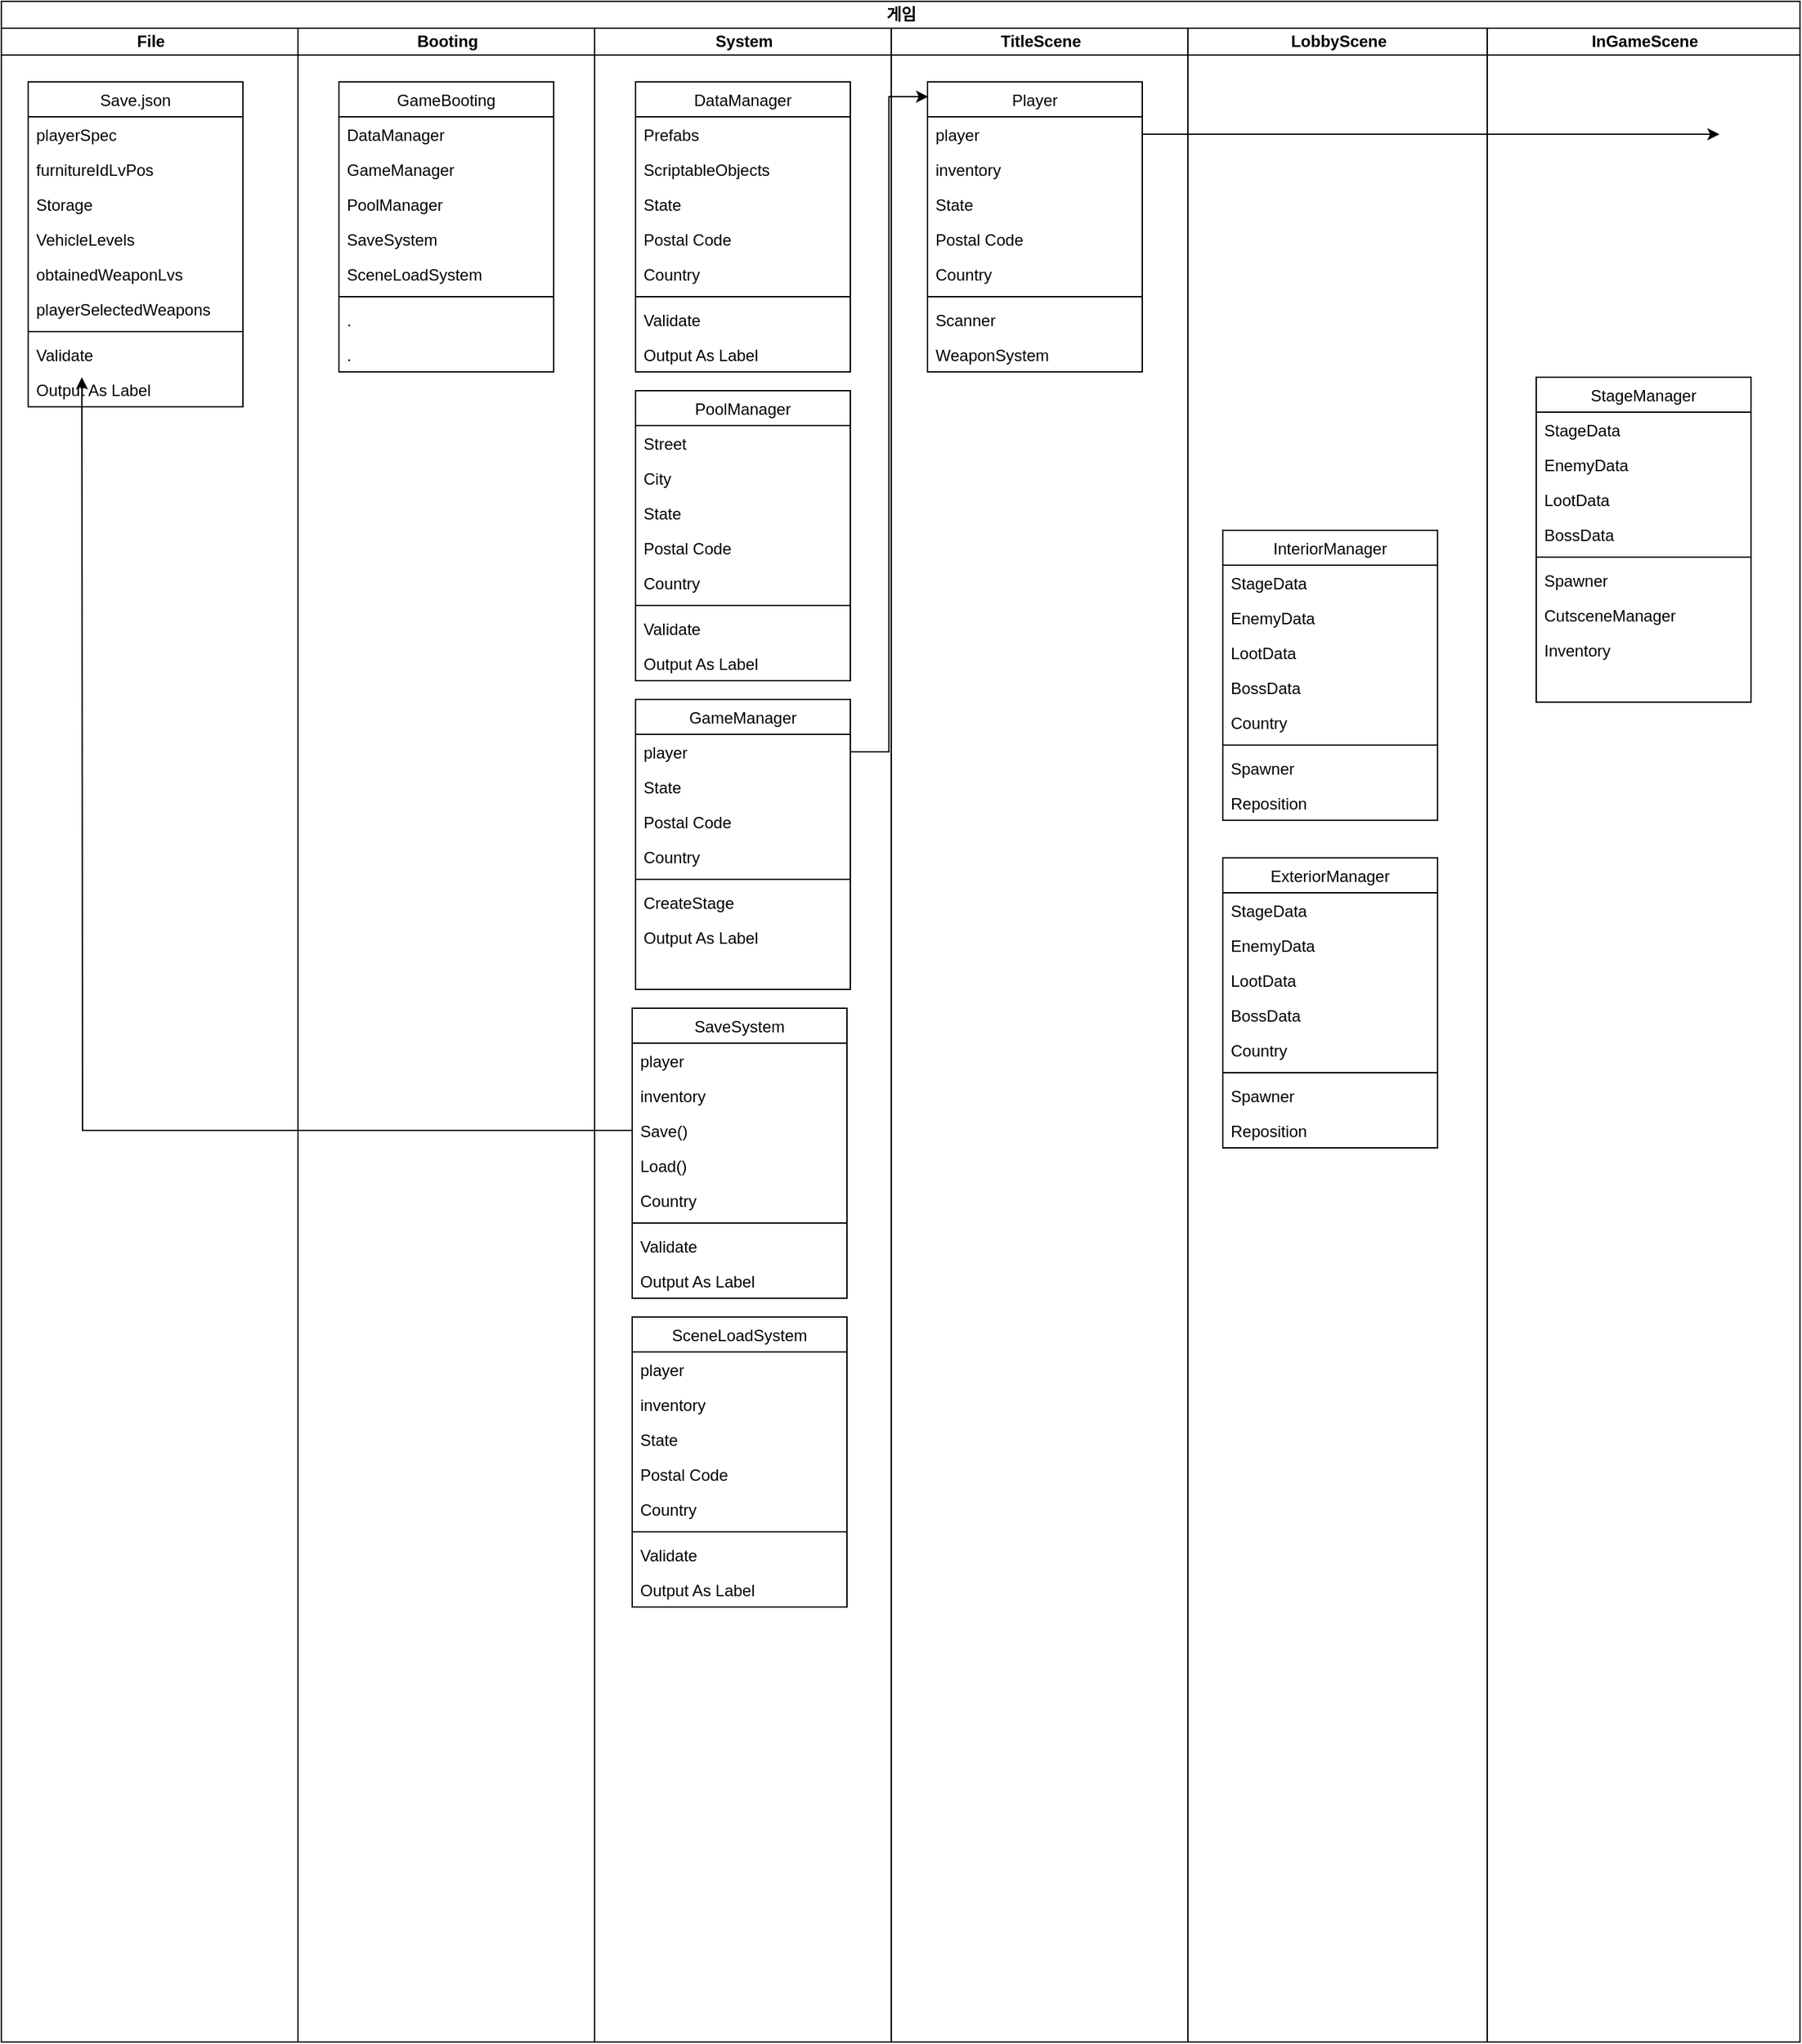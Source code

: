 <mxfile version="24.7.17">
  <diagram id="C5RBs43oDa-KdzZeNtuy" name="Page-1">
    <mxGraphModel dx="1619" dy="1105" grid="1" gridSize="10" guides="1" tooltips="1" connect="1" arrows="1" fold="1" page="1" pageScale="1" pageWidth="827" pageHeight="1169" math="0" shadow="0">
      <root>
        <mxCell id="WIyWlLk6GJQsqaUBKTNV-0" />
        <mxCell id="WIyWlLk6GJQsqaUBKTNV-1" parent="WIyWlLk6GJQsqaUBKTNV-0" />
        <mxCell id="b9hVKw5elzQhcx7nUlML-0" value="게임" style="swimlane;childLayout=stackLayout;resizeParent=1;resizeParentMax=0;startSize=20;html=1;" parent="WIyWlLk6GJQsqaUBKTNV-1" vertex="1">
          <mxGeometry x="-540" width="1340" height="1520" as="geometry" />
        </mxCell>
        <mxCell id="b9hVKw5elzQhcx7nUlML-24" value="File" style="swimlane;startSize=20;html=1;" parent="b9hVKw5elzQhcx7nUlML-0" vertex="1">
          <mxGeometry y="20" width="221" height="1500" as="geometry" />
        </mxCell>
        <mxCell id="b9hVKw5elzQhcx7nUlML-62" value="Booting" style="swimlane;startSize=20;html=1;" parent="b9hVKw5elzQhcx7nUlML-0" vertex="1">
          <mxGeometry x="221" y="20" width="221" height="1500" as="geometry" />
        </mxCell>
        <mxCell id="b9hVKw5elzQhcx7nUlML-53" value="GameBooting" style="swimlane;fontStyle=0;align=center;verticalAlign=top;childLayout=stackLayout;horizontal=1;startSize=26;horizontalStack=0;resizeParent=1;resizeLast=0;collapsible=1;marginBottom=0;rounded=0;shadow=0;strokeWidth=1;" parent="b9hVKw5elzQhcx7nUlML-62" vertex="1">
          <mxGeometry x="30.5" y="40" width="160" height="216" as="geometry">
            <mxRectangle x="550" y="140" width="160" height="26" as="alternateBounds" />
          </mxGeometry>
        </mxCell>
        <mxCell id="b9hVKw5elzQhcx7nUlML-54" value="DataManager" style="text;align=left;verticalAlign=top;spacingLeft=4;spacingRight=4;overflow=hidden;rotatable=0;points=[[0,0.5],[1,0.5]];portConstraint=eastwest;" parent="b9hVKw5elzQhcx7nUlML-53" vertex="1">
          <mxGeometry y="26" width="160" height="26" as="geometry" />
        </mxCell>
        <mxCell id="b9hVKw5elzQhcx7nUlML-55" value="GameManager" style="text;align=left;verticalAlign=top;spacingLeft=4;spacingRight=4;overflow=hidden;rotatable=0;points=[[0,0.5],[1,0.5]];portConstraint=eastwest;rounded=0;shadow=0;html=0;" parent="b9hVKw5elzQhcx7nUlML-53" vertex="1">
          <mxGeometry y="52" width="160" height="26" as="geometry" />
        </mxCell>
        <mxCell id="b9hVKw5elzQhcx7nUlML-58" value="PoolManager" style="text;align=left;verticalAlign=top;spacingLeft=4;spacingRight=4;overflow=hidden;rotatable=0;points=[[0,0.5],[1,0.5]];portConstraint=eastwest;rounded=0;shadow=0;html=0;" parent="b9hVKw5elzQhcx7nUlML-53" vertex="1">
          <mxGeometry y="78" width="160" height="26" as="geometry" />
        </mxCell>
        <mxCell id="b9hVKw5elzQhcx7nUlML-56" value="SaveSystem" style="text;align=left;verticalAlign=top;spacingLeft=4;spacingRight=4;overflow=hidden;rotatable=0;points=[[0,0.5],[1,0.5]];portConstraint=eastwest;rounded=0;shadow=0;html=0;" parent="b9hVKw5elzQhcx7nUlML-53" vertex="1">
          <mxGeometry y="104" width="160" height="26" as="geometry" />
        </mxCell>
        <mxCell id="b9hVKw5elzQhcx7nUlML-57" value="SceneLoadSystem" style="text;align=left;verticalAlign=top;spacingLeft=4;spacingRight=4;overflow=hidden;rotatable=0;points=[[0,0.5],[1,0.5]];portConstraint=eastwest;rounded=0;shadow=0;html=0;" parent="b9hVKw5elzQhcx7nUlML-53" vertex="1">
          <mxGeometry y="130" width="160" height="26" as="geometry" />
        </mxCell>
        <mxCell id="b9hVKw5elzQhcx7nUlML-59" value="" style="line;html=1;strokeWidth=1;align=left;verticalAlign=middle;spacingTop=-1;spacingLeft=3;spacingRight=3;rotatable=0;labelPosition=right;points=[];portConstraint=eastwest;" parent="b9hVKw5elzQhcx7nUlML-53" vertex="1">
          <mxGeometry y="156" width="160" height="8" as="geometry" />
        </mxCell>
        <mxCell id="b9hVKw5elzQhcx7nUlML-60" value="." style="text;align=left;verticalAlign=top;spacingLeft=4;spacingRight=4;overflow=hidden;rotatable=0;points=[[0,0.5],[1,0.5]];portConstraint=eastwest;" parent="b9hVKw5elzQhcx7nUlML-53" vertex="1">
          <mxGeometry y="164" width="160" height="26" as="geometry" />
        </mxCell>
        <mxCell id="b9hVKw5elzQhcx7nUlML-61" value="." style="text;align=left;verticalAlign=top;spacingLeft=4;spacingRight=4;overflow=hidden;rotatable=0;points=[[0,0.5],[1,0.5]];portConstraint=eastwest;" parent="b9hVKw5elzQhcx7nUlML-53" vertex="1">
          <mxGeometry y="190" width="160" height="26" as="geometry" />
        </mxCell>
        <mxCell id="b9hVKw5elzQhcx7nUlML-1" value="System" style="swimlane;startSize=20;html=1;" parent="b9hVKw5elzQhcx7nUlML-0" vertex="1">
          <mxGeometry x="442" y="20" width="221" height="1500" as="geometry" />
        </mxCell>
        <mxCell id="b9hVKw5elzQhcx7nUlML-25" value="DataManager" style="swimlane;fontStyle=0;align=center;verticalAlign=top;childLayout=stackLayout;horizontal=1;startSize=26;horizontalStack=0;resizeParent=1;resizeLast=0;collapsible=1;marginBottom=0;rounded=0;shadow=0;strokeWidth=1;" parent="b9hVKw5elzQhcx7nUlML-1" vertex="1">
          <mxGeometry x="30.5" y="40" width="160" height="216" as="geometry">
            <mxRectangle x="550" y="140" width="160" height="26" as="alternateBounds" />
          </mxGeometry>
        </mxCell>
        <mxCell id="b9hVKw5elzQhcx7nUlML-26" value="Prefabs" style="text;align=left;verticalAlign=top;spacingLeft=4;spacingRight=4;overflow=hidden;rotatable=0;points=[[0,0.5],[1,0.5]];portConstraint=eastwest;" parent="b9hVKw5elzQhcx7nUlML-25" vertex="1">
          <mxGeometry y="26" width="160" height="26" as="geometry" />
        </mxCell>
        <mxCell id="b9hVKw5elzQhcx7nUlML-27" value="ScriptableObjects" style="text;align=left;verticalAlign=top;spacingLeft=4;spacingRight=4;overflow=hidden;rotatable=0;points=[[0,0.5],[1,0.5]];portConstraint=eastwest;rounded=0;shadow=0;html=0;" parent="b9hVKw5elzQhcx7nUlML-25" vertex="1">
          <mxGeometry y="52" width="160" height="26" as="geometry" />
        </mxCell>
        <mxCell id="b9hVKw5elzQhcx7nUlML-28" value="State" style="text;align=left;verticalAlign=top;spacingLeft=4;spacingRight=4;overflow=hidden;rotatable=0;points=[[0,0.5],[1,0.5]];portConstraint=eastwest;rounded=0;shadow=0;html=0;" parent="b9hVKw5elzQhcx7nUlML-25" vertex="1">
          <mxGeometry y="78" width="160" height="26" as="geometry" />
        </mxCell>
        <mxCell id="b9hVKw5elzQhcx7nUlML-29" value="Postal Code" style="text;align=left;verticalAlign=top;spacingLeft=4;spacingRight=4;overflow=hidden;rotatable=0;points=[[0,0.5],[1,0.5]];portConstraint=eastwest;rounded=0;shadow=0;html=0;" parent="b9hVKw5elzQhcx7nUlML-25" vertex="1">
          <mxGeometry y="104" width="160" height="26" as="geometry" />
        </mxCell>
        <mxCell id="b9hVKw5elzQhcx7nUlML-30" value="Country" style="text;align=left;verticalAlign=top;spacingLeft=4;spacingRight=4;overflow=hidden;rotatable=0;points=[[0,0.5],[1,0.5]];portConstraint=eastwest;rounded=0;shadow=0;html=0;" parent="b9hVKw5elzQhcx7nUlML-25" vertex="1">
          <mxGeometry y="130" width="160" height="26" as="geometry" />
        </mxCell>
        <mxCell id="b9hVKw5elzQhcx7nUlML-31" value="" style="line;html=1;strokeWidth=1;align=left;verticalAlign=middle;spacingTop=-1;spacingLeft=3;spacingRight=3;rotatable=0;labelPosition=right;points=[];portConstraint=eastwest;" parent="b9hVKw5elzQhcx7nUlML-25" vertex="1">
          <mxGeometry y="156" width="160" height="8" as="geometry" />
        </mxCell>
        <mxCell id="b9hVKw5elzQhcx7nUlML-32" value="Validate" style="text;align=left;verticalAlign=top;spacingLeft=4;spacingRight=4;overflow=hidden;rotatable=0;points=[[0,0.5],[1,0.5]];portConstraint=eastwest;" parent="b9hVKw5elzQhcx7nUlML-25" vertex="1">
          <mxGeometry y="164" width="160" height="26" as="geometry" />
        </mxCell>
        <mxCell id="b9hVKw5elzQhcx7nUlML-33" value="Output As Label" style="text;align=left;verticalAlign=top;spacingLeft=4;spacingRight=4;overflow=hidden;rotatable=0;points=[[0,0.5],[1,0.5]];portConstraint=eastwest;" parent="b9hVKw5elzQhcx7nUlML-25" vertex="1">
          <mxGeometry y="190" width="160" height="26" as="geometry" />
        </mxCell>
        <mxCell id="b9hVKw5elzQhcx7nUlML-35" value="PoolManager" style="swimlane;fontStyle=0;align=center;verticalAlign=top;childLayout=stackLayout;horizontal=1;startSize=26;horizontalStack=0;resizeParent=1;resizeLast=0;collapsible=1;marginBottom=0;rounded=0;shadow=0;strokeWidth=1;" parent="b9hVKw5elzQhcx7nUlML-1" vertex="1">
          <mxGeometry x="30.5" y="270" width="160" height="216" as="geometry">
            <mxRectangle x="550" y="140" width="160" height="26" as="alternateBounds" />
          </mxGeometry>
        </mxCell>
        <mxCell id="b9hVKw5elzQhcx7nUlML-36" value="Street" style="text;align=left;verticalAlign=top;spacingLeft=4;spacingRight=4;overflow=hidden;rotatable=0;points=[[0,0.5],[1,0.5]];portConstraint=eastwest;" parent="b9hVKw5elzQhcx7nUlML-35" vertex="1">
          <mxGeometry y="26" width="160" height="26" as="geometry" />
        </mxCell>
        <mxCell id="b9hVKw5elzQhcx7nUlML-37" value="City" style="text;align=left;verticalAlign=top;spacingLeft=4;spacingRight=4;overflow=hidden;rotatable=0;points=[[0,0.5],[1,0.5]];portConstraint=eastwest;rounded=0;shadow=0;html=0;" parent="b9hVKw5elzQhcx7nUlML-35" vertex="1">
          <mxGeometry y="52" width="160" height="26" as="geometry" />
        </mxCell>
        <mxCell id="b9hVKw5elzQhcx7nUlML-38" value="State" style="text;align=left;verticalAlign=top;spacingLeft=4;spacingRight=4;overflow=hidden;rotatable=0;points=[[0,0.5],[1,0.5]];portConstraint=eastwest;rounded=0;shadow=0;html=0;" parent="b9hVKw5elzQhcx7nUlML-35" vertex="1">
          <mxGeometry y="78" width="160" height="26" as="geometry" />
        </mxCell>
        <mxCell id="b9hVKw5elzQhcx7nUlML-39" value="Postal Code" style="text;align=left;verticalAlign=top;spacingLeft=4;spacingRight=4;overflow=hidden;rotatable=0;points=[[0,0.5],[1,0.5]];portConstraint=eastwest;rounded=0;shadow=0;html=0;" parent="b9hVKw5elzQhcx7nUlML-35" vertex="1">
          <mxGeometry y="104" width="160" height="26" as="geometry" />
        </mxCell>
        <mxCell id="b9hVKw5elzQhcx7nUlML-40" value="Country" style="text;align=left;verticalAlign=top;spacingLeft=4;spacingRight=4;overflow=hidden;rotatable=0;points=[[0,0.5],[1,0.5]];portConstraint=eastwest;rounded=0;shadow=0;html=0;" parent="b9hVKw5elzQhcx7nUlML-35" vertex="1">
          <mxGeometry y="130" width="160" height="26" as="geometry" />
        </mxCell>
        <mxCell id="b9hVKw5elzQhcx7nUlML-41" value="" style="line;html=1;strokeWidth=1;align=left;verticalAlign=middle;spacingTop=-1;spacingLeft=3;spacingRight=3;rotatable=0;labelPosition=right;points=[];portConstraint=eastwest;" parent="b9hVKw5elzQhcx7nUlML-35" vertex="1">
          <mxGeometry y="156" width="160" height="8" as="geometry" />
        </mxCell>
        <mxCell id="b9hVKw5elzQhcx7nUlML-42" value="Validate" style="text;align=left;verticalAlign=top;spacingLeft=4;spacingRight=4;overflow=hidden;rotatable=0;points=[[0,0.5],[1,0.5]];portConstraint=eastwest;" parent="b9hVKw5elzQhcx7nUlML-35" vertex="1">
          <mxGeometry y="164" width="160" height="26" as="geometry" />
        </mxCell>
        <mxCell id="b9hVKw5elzQhcx7nUlML-43" value="Output As Label" style="text;align=left;verticalAlign=top;spacingLeft=4;spacingRight=4;overflow=hidden;rotatable=0;points=[[0,0.5],[1,0.5]];portConstraint=eastwest;" parent="b9hVKw5elzQhcx7nUlML-35" vertex="1">
          <mxGeometry y="190" width="160" height="26" as="geometry" />
        </mxCell>
        <mxCell id="b9hVKw5elzQhcx7nUlML-44" value="GameManager" style="swimlane;fontStyle=0;align=center;verticalAlign=top;childLayout=stackLayout;horizontal=1;startSize=26;horizontalStack=0;resizeParent=1;resizeLast=0;collapsible=1;marginBottom=0;rounded=0;shadow=0;strokeWidth=1;" parent="b9hVKw5elzQhcx7nUlML-1" vertex="1">
          <mxGeometry x="30.5" y="500" width="160" height="216" as="geometry">
            <mxRectangle x="550" y="140" width="160" height="26" as="alternateBounds" />
          </mxGeometry>
        </mxCell>
        <mxCell id="b9hVKw5elzQhcx7nUlML-45" value="player" style="text;align=left;verticalAlign=top;spacingLeft=4;spacingRight=4;overflow=hidden;rotatable=0;points=[[0,0.5],[1,0.5]];portConstraint=eastwest;" parent="b9hVKw5elzQhcx7nUlML-44" vertex="1">
          <mxGeometry y="26" width="160" height="26" as="geometry" />
        </mxCell>
        <mxCell id="b9hVKw5elzQhcx7nUlML-47" value="State" style="text;align=left;verticalAlign=top;spacingLeft=4;spacingRight=4;overflow=hidden;rotatable=0;points=[[0,0.5],[1,0.5]];portConstraint=eastwest;rounded=0;shadow=0;html=0;" parent="b9hVKw5elzQhcx7nUlML-44" vertex="1">
          <mxGeometry y="52" width="160" height="26" as="geometry" />
        </mxCell>
        <mxCell id="b9hVKw5elzQhcx7nUlML-48" value="Postal Code" style="text;align=left;verticalAlign=top;spacingLeft=4;spacingRight=4;overflow=hidden;rotatable=0;points=[[0,0.5],[1,0.5]];portConstraint=eastwest;rounded=0;shadow=0;html=0;" parent="b9hVKw5elzQhcx7nUlML-44" vertex="1">
          <mxGeometry y="78" width="160" height="26" as="geometry" />
        </mxCell>
        <mxCell id="b9hVKw5elzQhcx7nUlML-49" value="Country" style="text;align=left;verticalAlign=top;spacingLeft=4;spacingRight=4;overflow=hidden;rotatable=0;points=[[0,0.5],[1,0.5]];portConstraint=eastwest;rounded=0;shadow=0;html=0;" parent="b9hVKw5elzQhcx7nUlML-44" vertex="1">
          <mxGeometry y="104" width="160" height="26" as="geometry" />
        </mxCell>
        <mxCell id="b9hVKw5elzQhcx7nUlML-50" value="" style="line;html=1;strokeWidth=1;align=left;verticalAlign=middle;spacingTop=-1;spacingLeft=3;spacingRight=3;rotatable=0;labelPosition=right;points=[];portConstraint=eastwest;" parent="b9hVKw5elzQhcx7nUlML-44" vertex="1">
          <mxGeometry y="130" width="160" height="8" as="geometry" />
        </mxCell>
        <mxCell id="b9hVKw5elzQhcx7nUlML-51" value="CreateStage" style="text;align=left;verticalAlign=top;spacingLeft=4;spacingRight=4;overflow=hidden;rotatable=0;points=[[0,0.5],[1,0.5]];portConstraint=eastwest;" parent="b9hVKw5elzQhcx7nUlML-44" vertex="1">
          <mxGeometry y="138" width="160" height="26" as="geometry" />
        </mxCell>
        <mxCell id="b9hVKw5elzQhcx7nUlML-52" value="Output As Label" style="text;align=left;verticalAlign=top;spacingLeft=4;spacingRight=4;overflow=hidden;rotatable=0;points=[[0,0.5],[1,0.5]];portConstraint=eastwest;" parent="b9hVKw5elzQhcx7nUlML-44" vertex="1">
          <mxGeometry y="164" width="160" height="26" as="geometry" />
        </mxCell>
        <mxCell id="smFjjYopwCvlwUL1z4RC-10" value="SceneLoadSystem" style="swimlane;fontStyle=0;align=center;verticalAlign=top;childLayout=stackLayout;horizontal=1;startSize=26;horizontalStack=0;resizeParent=1;resizeLast=0;collapsible=1;marginBottom=0;rounded=0;shadow=0;strokeWidth=1;" parent="b9hVKw5elzQhcx7nUlML-1" vertex="1">
          <mxGeometry x="28" y="960" width="160" height="216" as="geometry">
            <mxRectangle x="550" y="140" width="160" height="26" as="alternateBounds" />
          </mxGeometry>
        </mxCell>
        <mxCell id="smFjjYopwCvlwUL1z4RC-11" value="player" style="text;align=left;verticalAlign=top;spacingLeft=4;spacingRight=4;overflow=hidden;rotatable=0;points=[[0,0.5],[1,0.5]];portConstraint=eastwest;" parent="smFjjYopwCvlwUL1z4RC-10" vertex="1">
          <mxGeometry y="26" width="160" height="26" as="geometry" />
        </mxCell>
        <mxCell id="smFjjYopwCvlwUL1z4RC-12" value="inventory" style="text;align=left;verticalAlign=top;spacingLeft=4;spacingRight=4;overflow=hidden;rotatable=0;points=[[0,0.5],[1,0.5]];portConstraint=eastwest;rounded=0;shadow=0;html=0;" parent="smFjjYopwCvlwUL1z4RC-10" vertex="1">
          <mxGeometry y="52" width="160" height="26" as="geometry" />
        </mxCell>
        <mxCell id="smFjjYopwCvlwUL1z4RC-13" value="State" style="text;align=left;verticalAlign=top;spacingLeft=4;spacingRight=4;overflow=hidden;rotatable=0;points=[[0,0.5],[1,0.5]];portConstraint=eastwest;rounded=0;shadow=0;html=0;" parent="smFjjYopwCvlwUL1z4RC-10" vertex="1">
          <mxGeometry y="78" width="160" height="26" as="geometry" />
        </mxCell>
        <mxCell id="smFjjYopwCvlwUL1z4RC-14" value="Postal Code" style="text;align=left;verticalAlign=top;spacingLeft=4;spacingRight=4;overflow=hidden;rotatable=0;points=[[0,0.5],[1,0.5]];portConstraint=eastwest;rounded=0;shadow=0;html=0;" parent="smFjjYopwCvlwUL1z4RC-10" vertex="1">
          <mxGeometry y="104" width="160" height="26" as="geometry" />
        </mxCell>
        <mxCell id="smFjjYopwCvlwUL1z4RC-15" value="Country" style="text;align=left;verticalAlign=top;spacingLeft=4;spacingRight=4;overflow=hidden;rotatable=0;points=[[0,0.5],[1,0.5]];portConstraint=eastwest;rounded=0;shadow=0;html=0;" parent="smFjjYopwCvlwUL1z4RC-10" vertex="1">
          <mxGeometry y="130" width="160" height="26" as="geometry" />
        </mxCell>
        <mxCell id="smFjjYopwCvlwUL1z4RC-16" value="" style="line;html=1;strokeWidth=1;align=left;verticalAlign=middle;spacingTop=-1;spacingLeft=3;spacingRight=3;rotatable=0;labelPosition=right;points=[];portConstraint=eastwest;" parent="smFjjYopwCvlwUL1z4RC-10" vertex="1">
          <mxGeometry y="156" width="160" height="8" as="geometry" />
        </mxCell>
        <mxCell id="smFjjYopwCvlwUL1z4RC-17" value="Validate" style="text;align=left;verticalAlign=top;spacingLeft=4;spacingRight=4;overflow=hidden;rotatable=0;points=[[0,0.5],[1,0.5]];portConstraint=eastwest;" parent="smFjjYopwCvlwUL1z4RC-10" vertex="1">
          <mxGeometry y="164" width="160" height="26" as="geometry" />
        </mxCell>
        <mxCell id="smFjjYopwCvlwUL1z4RC-18" value="Output As Label" style="text;align=left;verticalAlign=top;spacingLeft=4;spacingRight=4;overflow=hidden;rotatable=0;points=[[0,0.5],[1,0.5]];portConstraint=eastwest;" parent="smFjjYopwCvlwUL1z4RC-10" vertex="1">
          <mxGeometry y="190" width="160" height="26" as="geometry" />
        </mxCell>
        <mxCell id="b9hVKw5elzQhcx7nUlML-2" value="TitleScene" style="swimlane;startSize=20;html=1;" parent="b9hVKw5elzQhcx7nUlML-0" vertex="1">
          <mxGeometry x="663" y="20" width="221" height="1500" as="geometry" />
        </mxCell>
        <mxCell id="smFjjYopwCvlwUL1z4RC-20" value="Player" style="swimlane;fontStyle=0;align=center;verticalAlign=top;childLayout=stackLayout;horizontal=1;startSize=26;horizontalStack=0;resizeParent=1;resizeLast=0;collapsible=1;marginBottom=0;rounded=0;shadow=0;strokeWidth=1;" parent="b9hVKw5elzQhcx7nUlML-2" vertex="1">
          <mxGeometry x="27" y="40" width="160" height="216" as="geometry">
            <mxRectangle x="550" y="140" width="160" height="26" as="alternateBounds" />
          </mxGeometry>
        </mxCell>
        <mxCell id="smFjjYopwCvlwUL1z4RC-21" style="edgeStyle=orthogonalEdgeStyle;rounded=0;orthogonalLoop=1;jettySize=auto;html=1;exitX=1;exitY=0.5;exitDx=0;exitDy=0;" parent="smFjjYopwCvlwUL1z4RC-20" source="smFjjYopwCvlwUL1z4RC-22" edge="1">
          <mxGeometry relative="1" as="geometry">
            <mxPoint x="590" y="39" as="targetPoint" />
          </mxGeometry>
        </mxCell>
        <mxCell id="smFjjYopwCvlwUL1z4RC-22" value="player" style="text;align=left;verticalAlign=top;spacingLeft=4;spacingRight=4;overflow=hidden;rotatable=0;points=[[0,0.5],[1,0.5]];portConstraint=eastwest;" parent="smFjjYopwCvlwUL1z4RC-20" vertex="1">
          <mxGeometry y="26" width="160" height="26" as="geometry" />
        </mxCell>
        <mxCell id="smFjjYopwCvlwUL1z4RC-23" value="inventory" style="text;align=left;verticalAlign=top;spacingLeft=4;spacingRight=4;overflow=hidden;rotatable=0;points=[[0,0.5],[1,0.5]];portConstraint=eastwest;rounded=0;shadow=0;html=0;" parent="smFjjYopwCvlwUL1z4RC-20" vertex="1">
          <mxGeometry y="52" width="160" height="26" as="geometry" />
        </mxCell>
        <mxCell id="smFjjYopwCvlwUL1z4RC-24" value="State" style="text;align=left;verticalAlign=top;spacingLeft=4;spacingRight=4;overflow=hidden;rotatable=0;points=[[0,0.5],[1,0.5]];portConstraint=eastwest;rounded=0;shadow=0;html=0;" parent="smFjjYopwCvlwUL1z4RC-20" vertex="1">
          <mxGeometry y="78" width="160" height="26" as="geometry" />
        </mxCell>
        <mxCell id="smFjjYopwCvlwUL1z4RC-25" value="Postal Code" style="text;align=left;verticalAlign=top;spacingLeft=4;spacingRight=4;overflow=hidden;rotatable=0;points=[[0,0.5],[1,0.5]];portConstraint=eastwest;rounded=0;shadow=0;html=0;" parent="smFjjYopwCvlwUL1z4RC-20" vertex="1">
          <mxGeometry y="104" width="160" height="26" as="geometry" />
        </mxCell>
        <mxCell id="smFjjYopwCvlwUL1z4RC-26" value="Country" style="text;align=left;verticalAlign=top;spacingLeft=4;spacingRight=4;overflow=hidden;rotatable=0;points=[[0,0.5],[1,0.5]];portConstraint=eastwest;rounded=0;shadow=0;html=0;" parent="smFjjYopwCvlwUL1z4RC-20" vertex="1">
          <mxGeometry y="130" width="160" height="26" as="geometry" />
        </mxCell>
        <mxCell id="smFjjYopwCvlwUL1z4RC-27" value="" style="line;html=1;strokeWidth=1;align=left;verticalAlign=middle;spacingTop=-1;spacingLeft=3;spacingRight=3;rotatable=0;labelPosition=right;points=[];portConstraint=eastwest;" parent="smFjjYopwCvlwUL1z4RC-20" vertex="1">
          <mxGeometry y="156" width="160" height="8" as="geometry" />
        </mxCell>
        <mxCell id="smFjjYopwCvlwUL1z4RC-28" value="Scanner" style="text;align=left;verticalAlign=top;spacingLeft=4;spacingRight=4;overflow=hidden;rotatable=0;points=[[0,0.5],[1,0.5]];portConstraint=eastwest;" parent="smFjjYopwCvlwUL1z4RC-20" vertex="1">
          <mxGeometry y="164" width="160" height="26" as="geometry" />
        </mxCell>
        <mxCell id="smFjjYopwCvlwUL1z4RC-29" value="WeaponSystem" style="text;align=left;verticalAlign=top;spacingLeft=4;spacingRight=4;overflow=hidden;rotatable=0;points=[[0,0.5],[1,0.5]];portConstraint=eastwest;" parent="smFjjYopwCvlwUL1z4RC-20" vertex="1">
          <mxGeometry y="190" width="160" height="26" as="geometry" />
        </mxCell>
        <mxCell id="b9hVKw5elzQhcx7nUlML-3" value="LobbyScene" style="swimlane;startSize=20;html=1;" parent="b9hVKw5elzQhcx7nUlML-0" vertex="1">
          <mxGeometry x="884" y="20" width="223" height="1500" as="geometry" />
        </mxCell>
        <mxCell id="AWrUOC24UWpi-n5N-JuC-47" value="InteriorManager" style="swimlane;fontStyle=0;align=center;verticalAlign=top;childLayout=stackLayout;horizontal=1;startSize=26;horizontalStack=0;resizeParent=1;resizeLast=0;collapsible=1;marginBottom=0;rounded=0;shadow=0;strokeWidth=1;" vertex="1" parent="b9hVKw5elzQhcx7nUlML-3">
          <mxGeometry x="26" y="374" width="160" height="216" as="geometry">
            <mxRectangle x="550" y="140" width="160" height="26" as="alternateBounds" />
          </mxGeometry>
        </mxCell>
        <mxCell id="AWrUOC24UWpi-n5N-JuC-49" value="StageData" style="text;align=left;verticalAlign=top;spacingLeft=4;spacingRight=4;overflow=hidden;rotatable=0;points=[[0,0.5],[1,0.5]];portConstraint=eastwest;" vertex="1" parent="AWrUOC24UWpi-n5N-JuC-47">
          <mxGeometry y="26" width="160" height="26" as="geometry" />
        </mxCell>
        <mxCell id="AWrUOC24UWpi-n5N-JuC-50" value="EnemyData" style="text;align=left;verticalAlign=top;spacingLeft=4;spacingRight=4;overflow=hidden;rotatable=0;points=[[0,0.5],[1,0.5]];portConstraint=eastwest;rounded=0;shadow=0;html=0;" vertex="1" parent="AWrUOC24UWpi-n5N-JuC-47">
          <mxGeometry y="52" width="160" height="26" as="geometry" />
        </mxCell>
        <mxCell id="AWrUOC24UWpi-n5N-JuC-51" value="LootData" style="text;align=left;verticalAlign=top;spacingLeft=4;spacingRight=4;overflow=hidden;rotatable=0;points=[[0,0.5],[1,0.5]];portConstraint=eastwest;rounded=0;shadow=0;html=0;" vertex="1" parent="AWrUOC24UWpi-n5N-JuC-47">
          <mxGeometry y="78" width="160" height="26" as="geometry" />
        </mxCell>
        <mxCell id="AWrUOC24UWpi-n5N-JuC-52" value="BossData" style="text;align=left;verticalAlign=top;spacingLeft=4;spacingRight=4;overflow=hidden;rotatable=0;points=[[0,0.5],[1,0.5]];portConstraint=eastwest;rounded=0;shadow=0;html=0;" vertex="1" parent="AWrUOC24UWpi-n5N-JuC-47">
          <mxGeometry y="104" width="160" height="26" as="geometry" />
        </mxCell>
        <mxCell id="AWrUOC24UWpi-n5N-JuC-53" value="Country" style="text;align=left;verticalAlign=top;spacingLeft=4;spacingRight=4;overflow=hidden;rotatable=0;points=[[0,0.5],[1,0.5]];portConstraint=eastwest;rounded=0;shadow=0;html=0;" vertex="1" parent="AWrUOC24UWpi-n5N-JuC-47">
          <mxGeometry y="130" width="160" height="26" as="geometry" />
        </mxCell>
        <mxCell id="AWrUOC24UWpi-n5N-JuC-54" value="" style="line;html=1;strokeWidth=1;align=left;verticalAlign=middle;spacingTop=-1;spacingLeft=3;spacingRight=3;rotatable=0;labelPosition=right;points=[];portConstraint=eastwest;" vertex="1" parent="AWrUOC24UWpi-n5N-JuC-47">
          <mxGeometry y="156" width="160" height="8" as="geometry" />
        </mxCell>
        <mxCell id="AWrUOC24UWpi-n5N-JuC-55" value="Spawner" style="text;align=left;verticalAlign=top;spacingLeft=4;spacingRight=4;overflow=hidden;rotatable=0;points=[[0,0.5],[1,0.5]];portConstraint=eastwest;" vertex="1" parent="AWrUOC24UWpi-n5N-JuC-47">
          <mxGeometry y="164" width="160" height="26" as="geometry" />
        </mxCell>
        <mxCell id="AWrUOC24UWpi-n5N-JuC-56" value="Reposition" style="text;align=left;verticalAlign=top;spacingLeft=4;spacingRight=4;overflow=hidden;rotatable=0;points=[[0,0.5],[1,0.5]];portConstraint=eastwest;" vertex="1" parent="AWrUOC24UWpi-n5N-JuC-47">
          <mxGeometry y="190" width="160" height="26" as="geometry" />
        </mxCell>
        <mxCell id="AWrUOC24UWpi-n5N-JuC-57" value="ExteriorManager" style="swimlane;fontStyle=0;align=center;verticalAlign=top;childLayout=stackLayout;horizontal=1;startSize=26;horizontalStack=0;resizeParent=1;resizeLast=0;collapsible=1;marginBottom=0;rounded=0;shadow=0;strokeWidth=1;" vertex="1" parent="b9hVKw5elzQhcx7nUlML-3">
          <mxGeometry x="26" y="618" width="160" height="216" as="geometry">
            <mxRectangle x="550" y="140" width="160" height="26" as="alternateBounds" />
          </mxGeometry>
        </mxCell>
        <mxCell id="AWrUOC24UWpi-n5N-JuC-59" value="StageData" style="text;align=left;verticalAlign=top;spacingLeft=4;spacingRight=4;overflow=hidden;rotatable=0;points=[[0,0.5],[1,0.5]];portConstraint=eastwest;" vertex="1" parent="AWrUOC24UWpi-n5N-JuC-57">
          <mxGeometry y="26" width="160" height="26" as="geometry" />
        </mxCell>
        <mxCell id="AWrUOC24UWpi-n5N-JuC-60" value="EnemyData" style="text;align=left;verticalAlign=top;spacingLeft=4;spacingRight=4;overflow=hidden;rotatable=0;points=[[0,0.5],[1,0.5]];portConstraint=eastwest;rounded=0;shadow=0;html=0;" vertex="1" parent="AWrUOC24UWpi-n5N-JuC-57">
          <mxGeometry y="52" width="160" height="26" as="geometry" />
        </mxCell>
        <mxCell id="AWrUOC24UWpi-n5N-JuC-61" value="LootData" style="text;align=left;verticalAlign=top;spacingLeft=4;spacingRight=4;overflow=hidden;rotatable=0;points=[[0,0.5],[1,0.5]];portConstraint=eastwest;rounded=0;shadow=0;html=0;" vertex="1" parent="AWrUOC24UWpi-n5N-JuC-57">
          <mxGeometry y="78" width="160" height="26" as="geometry" />
        </mxCell>
        <mxCell id="AWrUOC24UWpi-n5N-JuC-62" value="BossData" style="text;align=left;verticalAlign=top;spacingLeft=4;spacingRight=4;overflow=hidden;rotatable=0;points=[[0,0.5],[1,0.5]];portConstraint=eastwest;rounded=0;shadow=0;html=0;" vertex="1" parent="AWrUOC24UWpi-n5N-JuC-57">
          <mxGeometry y="104" width="160" height="26" as="geometry" />
        </mxCell>
        <mxCell id="AWrUOC24UWpi-n5N-JuC-63" value="Country" style="text;align=left;verticalAlign=top;spacingLeft=4;spacingRight=4;overflow=hidden;rotatable=0;points=[[0,0.5],[1,0.5]];portConstraint=eastwest;rounded=0;shadow=0;html=0;" vertex="1" parent="AWrUOC24UWpi-n5N-JuC-57">
          <mxGeometry y="130" width="160" height="26" as="geometry" />
        </mxCell>
        <mxCell id="AWrUOC24UWpi-n5N-JuC-64" value="" style="line;html=1;strokeWidth=1;align=left;verticalAlign=middle;spacingTop=-1;spacingLeft=3;spacingRight=3;rotatable=0;labelPosition=right;points=[];portConstraint=eastwest;" vertex="1" parent="AWrUOC24UWpi-n5N-JuC-57">
          <mxGeometry y="156" width="160" height="8" as="geometry" />
        </mxCell>
        <mxCell id="AWrUOC24UWpi-n5N-JuC-65" value="Spawner" style="text;align=left;verticalAlign=top;spacingLeft=4;spacingRight=4;overflow=hidden;rotatable=0;points=[[0,0.5],[1,0.5]];portConstraint=eastwest;" vertex="1" parent="AWrUOC24UWpi-n5N-JuC-57">
          <mxGeometry y="164" width="160" height="26" as="geometry" />
        </mxCell>
        <mxCell id="AWrUOC24UWpi-n5N-JuC-66" value="Reposition" style="text;align=left;verticalAlign=top;spacingLeft=4;spacingRight=4;overflow=hidden;rotatable=0;points=[[0,0.5],[1,0.5]];portConstraint=eastwest;" vertex="1" parent="AWrUOC24UWpi-n5N-JuC-57">
          <mxGeometry y="190" width="160" height="26" as="geometry" />
        </mxCell>
        <mxCell id="b9hVKw5elzQhcx7nUlML-14" value="InGameScene" style="swimlane;startSize=20;html=1;" parent="b9hVKw5elzQhcx7nUlML-0" vertex="1">
          <mxGeometry x="1107" y="20" width="233" height="1500" as="geometry" />
        </mxCell>
        <mxCell id="smFjjYopwCvlwUL1z4RC-30" value="StageManager" style="swimlane;fontStyle=0;align=center;verticalAlign=top;childLayout=stackLayout;horizontal=1;startSize=26;horizontalStack=0;resizeParent=1;resizeLast=0;collapsible=1;marginBottom=0;rounded=0;shadow=0;strokeWidth=1;" parent="b9hVKw5elzQhcx7nUlML-14" vertex="1">
          <mxGeometry x="36.5" y="260" width="160" height="242" as="geometry">
            <mxRectangle x="550" y="140" width="160" height="26" as="alternateBounds" />
          </mxGeometry>
        </mxCell>
        <mxCell id="smFjjYopwCvlwUL1z4RC-32" value="StageData" style="text;align=left;verticalAlign=top;spacingLeft=4;spacingRight=4;overflow=hidden;rotatable=0;points=[[0,0.5],[1,0.5]];portConstraint=eastwest;" parent="smFjjYopwCvlwUL1z4RC-30" vertex="1">
          <mxGeometry y="26" width="160" height="26" as="geometry" />
        </mxCell>
        <mxCell id="smFjjYopwCvlwUL1z4RC-33" value="EnemyData" style="text;align=left;verticalAlign=top;spacingLeft=4;spacingRight=4;overflow=hidden;rotatable=0;points=[[0,0.5],[1,0.5]];portConstraint=eastwest;rounded=0;shadow=0;html=0;" parent="smFjjYopwCvlwUL1z4RC-30" vertex="1">
          <mxGeometry y="52" width="160" height="26" as="geometry" />
        </mxCell>
        <mxCell id="smFjjYopwCvlwUL1z4RC-34" value="LootData" style="text;align=left;verticalAlign=top;spacingLeft=4;spacingRight=4;overflow=hidden;rotatable=0;points=[[0,0.5],[1,0.5]];portConstraint=eastwest;rounded=0;shadow=0;html=0;" parent="smFjjYopwCvlwUL1z4RC-30" vertex="1">
          <mxGeometry y="78" width="160" height="26" as="geometry" />
        </mxCell>
        <mxCell id="smFjjYopwCvlwUL1z4RC-35" value="BossData" style="text;align=left;verticalAlign=top;spacingLeft=4;spacingRight=4;overflow=hidden;rotatable=0;points=[[0,0.5],[1,0.5]];portConstraint=eastwest;rounded=0;shadow=0;html=0;" parent="smFjjYopwCvlwUL1z4RC-30" vertex="1">
          <mxGeometry y="104" width="160" height="26" as="geometry" />
        </mxCell>
        <mxCell id="smFjjYopwCvlwUL1z4RC-37" value="" style="line;html=1;strokeWidth=1;align=left;verticalAlign=middle;spacingTop=-1;spacingLeft=3;spacingRight=3;rotatable=0;labelPosition=right;points=[];portConstraint=eastwest;" parent="smFjjYopwCvlwUL1z4RC-30" vertex="1">
          <mxGeometry y="130" width="160" height="8" as="geometry" />
        </mxCell>
        <mxCell id="smFjjYopwCvlwUL1z4RC-38" value="Spawner" style="text;align=left;verticalAlign=top;spacingLeft=4;spacingRight=4;overflow=hidden;rotatable=0;points=[[0,0.5],[1,0.5]];portConstraint=eastwest;" parent="smFjjYopwCvlwUL1z4RC-30" vertex="1">
          <mxGeometry y="138" width="160" height="26" as="geometry" />
        </mxCell>
        <mxCell id="smFjjYopwCvlwUL1z4RC-39" value="CutsceneManager" style="text;align=left;verticalAlign=top;spacingLeft=4;spacingRight=4;overflow=hidden;rotatable=0;points=[[0,0.5],[1,0.5]];portConstraint=eastwest;" parent="smFjjYopwCvlwUL1z4RC-30" vertex="1">
          <mxGeometry y="164" width="160" height="26" as="geometry" />
        </mxCell>
        <mxCell id="AWrUOC24UWpi-n5N-JuC-69" value="Inventory" style="text;align=left;verticalAlign=top;spacingLeft=4;spacingRight=4;overflow=hidden;rotatable=0;points=[[0,0.5],[1,0.5]];portConstraint=eastwest;" vertex="1" parent="smFjjYopwCvlwUL1z4RC-30">
          <mxGeometry y="190" width="160" height="26" as="geometry" />
        </mxCell>
        <mxCell id="smFjjYopwCvlwUL1z4RC-19" style="edgeStyle=orthogonalEdgeStyle;rounded=0;orthogonalLoop=1;jettySize=auto;html=1;exitX=1;exitY=0.5;exitDx=0;exitDy=0;entryX=0.003;entryY=0.051;entryDx=0;entryDy=0;entryPerimeter=0;" parent="b9hVKw5elzQhcx7nUlML-0" source="b9hVKw5elzQhcx7nUlML-45" target="smFjjYopwCvlwUL1z4RC-20" edge="1">
          <mxGeometry relative="1" as="geometry">
            <mxPoint x="690" y="559" as="targetPoint" />
          </mxGeometry>
        </mxCell>
        <mxCell id="b9hVKw5elzQhcx7nUlML-15" value="Save.json" style="swimlane;fontStyle=0;align=center;verticalAlign=top;childLayout=stackLayout;horizontal=1;startSize=26;horizontalStack=0;resizeParent=1;resizeLast=0;collapsible=1;marginBottom=0;rounded=0;shadow=0;strokeWidth=1;" parent="WIyWlLk6GJQsqaUBKTNV-1" vertex="1">
          <mxGeometry x="-520" y="60" width="160" height="242" as="geometry">
            <mxRectangle x="550" y="140" width="160" height="26" as="alternateBounds" />
          </mxGeometry>
        </mxCell>
        <mxCell id="b9hVKw5elzQhcx7nUlML-16" value="playerSpec" style="text;align=left;verticalAlign=top;spacingLeft=4;spacingRight=4;overflow=hidden;rotatable=0;points=[[0,0.5],[1,0.5]];portConstraint=eastwest;" parent="b9hVKw5elzQhcx7nUlML-15" vertex="1">
          <mxGeometry y="26" width="160" height="26" as="geometry" />
        </mxCell>
        <mxCell id="b9hVKw5elzQhcx7nUlML-17" value="furnitureIdLvPos" style="text;align=left;verticalAlign=top;spacingLeft=4;spacingRight=4;overflow=hidden;rotatable=0;points=[[0,0.5],[1,0.5]];portConstraint=eastwest;rounded=0;shadow=0;html=0;" parent="b9hVKw5elzQhcx7nUlML-15" vertex="1">
          <mxGeometry y="52" width="160" height="26" as="geometry" />
        </mxCell>
        <mxCell id="b9hVKw5elzQhcx7nUlML-18" value="Storage" style="text;align=left;verticalAlign=top;spacingLeft=4;spacingRight=4;overflow=hidden;rotatable=0;points=[[0,0.5],[1,0.5]];portConstraint=eastwest;rounded=0;shadow=0;html=0;" parent="b9hVKw5elzQhcx7nUlML-15" vertex="1">
          <mxGeometry y="78" width="160" height="26" as="geometry" />
        </mxCell>
        <mxCell id="b9hVKw5elzQhcx7nUlML-19" value="VehicleLevels" style="text;align=left;verticalAlign=top;spacingLeft=4;spacingRight=4;overflow=hidden;rotatable=0;points=[[0,0.5],[1,0.5]];portConstraint=eastwest;rounded=0;shadow=0;html=0;" parent="b9hVKw5elzQhcx7nUlML-15" vertex="1">
          <mxGeometry y="104" width="160" height="26" as="geometry" />
        </mxCell>
        <mxCell id="b9hVKw5elzQhcx7nUlML-20" value="obtainedWeaponLvs" style="text;align=left;verticalAlign=top;spacingLeft=4;spacingRight=4;overflow=hidden;rotatable=0;points=[[0,0.5],[1,0.5]];portConstraint=eastwest;rounded=0;shadow=0;html=0;" parent="b9hVKw5elzQhcx7nUlML-15" vertex="1">
          <mxGeometry y="130" width="160" height="26" as="geometry" />
        </mxCell>
        <mxCell id="AWrUOC24UWpi-n5N-JuC-72" value="playerSelectedWeapons" style="text;align=left;verticalAlign=top;spacingLeft=4;spacingRight=4;overflow=hidden;rotatable=0;points=[[0,0.5],[1,0.5]];portConstraint=eastwest;rounded=0;shadow=0;html=0;" vertex="1" parent="b9hVKw5elzQhcx7nUlML-15">
          <mxGeometry y="156" width="160" height="26" as="geometry" />
        </mxCell>
        <mxCell id="b9hVKw5elzQhcx7nUlML-21" value="" style="line;html=1;strokeWidth=1;align=left;verticalAlign=middle;spacingTop=-1;spacingLeft=3;spacingRight=3;rotatable=0;labelPosition=right;points=[];portConstraint=eastwest;" parent="b9hVKw5elzQhcx7nUlML-15" vertex="1">
          <mxGeometry y="182" width="160" height="8" as="geometry" />
        </mxCell>
        <mxCell id="b9hVKw5elzQhcx7nUlML-22" value="Validate" style="text;align=left;verticalAlign=top;spacingLeft=4;spacingRight=4;overflow=hidden;rotatable=0;points=[[0,0.5],[1,0.5]];portConstraint=eastwest;" parent="b9hVKw5elzQhcx7nUlML-15" vertex="1">
          <mxGeometry y="190" width="160" height="26" as="geometry" />
        </mxCell>
        <mxCell id="b9hVKw5elzQhcx7nUlML-23" value="Output As Label" style="text;align=left;verticalAlign=top;spacingLeft=4;spacingRight=4;overflow=hidden;rotatable=0;points=[[0,0.5],[1,0.5]];portConstraint=eastwest;" parent="b9hVKw5elzQhcx7nUlML-15" vertex="1">
          <mxGeometry y="216" width="160" height="26" as="geometry" />
        </mxCell>
        <mxCell id="smFjjYopwCvlwUL1z4RC-1" value="SaveSystem" style="swimlane;fontStyle=0;align=center;verticalAlign=top;childLayout=stackLayout;horizontal=1;startSize=26;horizontalStack=0;resizeParent=1;resizeLast=0;collapsible=1;marginBottom=0;rounded=0;shadow=0;strokeWidth=1;" parent="WIyWlLk6GJQsqaUBKTNV-1" vertex="1">
          <mxGeometry x="-70" y="750" width="160" height="216" as="geometry">
            <mxRectangle x="550" y="140" width="160" height="26" as="alternateBounds" />
          </mxGeometry>
        </mxCell>
        <mxCell id="smFjjYopwCvlwUL1z4RC-2" value="player" style="text;align=left;verticalAlign=top;spacingLeft=4;spacingRight=4;overflow=hidden;rotatable=0;points=[[0,0.5],[1,0.5]];portConstraint=eastwest;" parent="smFjjYopwCvlwUL1z4RC-1" vertex="1">
          <mxGeometry y="26" width="160" height="26" as="geometry" />
        </mxCell>
        <mxCell id="smFjjYopwCvlwUL1z4RC-3" value="inventory" style="text;align=left;verticalAlign=top;spacingLeft=4;spacingRight=4;overflow=hidden;rotatable=0;points=[[0,0.5],[1,0.5]];portConstraint=eastwest;rounded=0;shadow=0;html=0;" parent="smFjjYopwCvlwUL1z4RC-1" vertex="1">
          <mxGeometry y="52" width="160" height="26" as="geometry" />
        </mxCell>
        <mxCell id="AWrUOC24UWpi-n5N-JuC-70" style="edgeStyle=orthogonalEdgeStyle;rounded=0;orthogonalLoop=1;jettySize=auto;html=1;exitX=0;exitY=0.5;exitDx=0;exitDy=0;" edge="1" parent="smFjjYopwCvlwUL1z4RC-1" source="smFjjYopwCvlwUL1z4RC-4">
          <mxGeometry relative="1" as="geometry">
            <mxPoint x="-410" y="-470" as="targetPoint" />
          </mxGeometry>
        </mxCell>
        <mxCell id="smFjjYopwCvlwUL1z4RC-4" value="Save()" style="text;align=left;verticalAlign=top;spacingLeft=4;spacingRight=4;overflow=hidden;rotatable=0;points=[[0,0.5],[1,0.5]];portConstraint=eastwest;rounded=0;shadow=0;html=0;" parent="smFjjYopwCvlwUL1z4RC-1" vertex="1">
          <mxGeometry y="78" width="160" height="26" as="geometry" />
        </mxCell>
        <mxCell id="smFjjYopwCvlwUL1z4RC-5" value="Load()" style="text;align=left;verticalAlign=top;spacingLeft=4;spacingRight=4;overflow=hidden;rotatable=0;points=[[0,0.5],[1,0.5]];portConstraint=eastwest;rounded=0;shadow=0;html=0;" parent="smFjjYopwCvlwUL1z4RC-1" vertex="1">
          <mxGeometry y="104" width="160" height="26" as="geometry" />
        </mxCell>
        <mxCell id="smFjjYopwCvlwUL1z4RC-6" value="Country" style="text;align=left;verticalAlign=top;spacingLeft=4;spacingRight=4;overflow=hidden;rotatable=0;points=[[0,0.5],[1,0.5]];portConstraint=eastwest;rounded=0;shadow=0;html=0;" parent="smFjjYopwCvlwUL1z4RC-1" vertex="1">
          <mxGeometry y="130" width="160" height="26" as="geometry" />
        </mxCell>
        <mxCell id="smFjjYopwCvlwUL1z4RC-7" value="" style="line;html=1;strokeWidth=1;align=left;verticalAlign=middle;spacingTop=-1;spacingLeft=3;spacingRight=3;rotatable=0;labelPosition=right;points=[];portConstraint=eastwest;" parent="smFjjYopwCvlwUL1z4RC-1" vertex="1">
          <mxGeometry y="156" width="160" height="8" as="geometry" />
        </mxCell>
        <mxCell id="smFjjYopwCvlwUL1z4RC-8" value="Validate" style="text;align=left;verticalAlign=top;spacingLeft=4;spacingRight=4;overflow=hidden;rotatable=0;points=[[0,0.5],[1,0.5]];portConstraint=eastwest;" parent="smFjjYopwCvlwUL1z4RC-1" vertex="1">
          <mxGeometry y="164" width="160" height="26" as="geometry" />
        </mxCell>
        <mxCell id="smFjjYopwCvlwUL1z4RC-9" value="Output As Label" style="text;align=left;verticalAlign=top;spacingLeft=4;spacingRight=4;overflow=hidden;rotatable=0;points=[[0,0.5],[1,0.5]];portConstraint=eastwest;" parent="smFjjYopwCvlwUL1z4RC-1" vertex="1">
          <mxGeometry y="190" width="160" height="26" as="geometry" />
        </mxCell>
      </root>
    </mxGraphModel>
  </diagram>
</mxfile>
